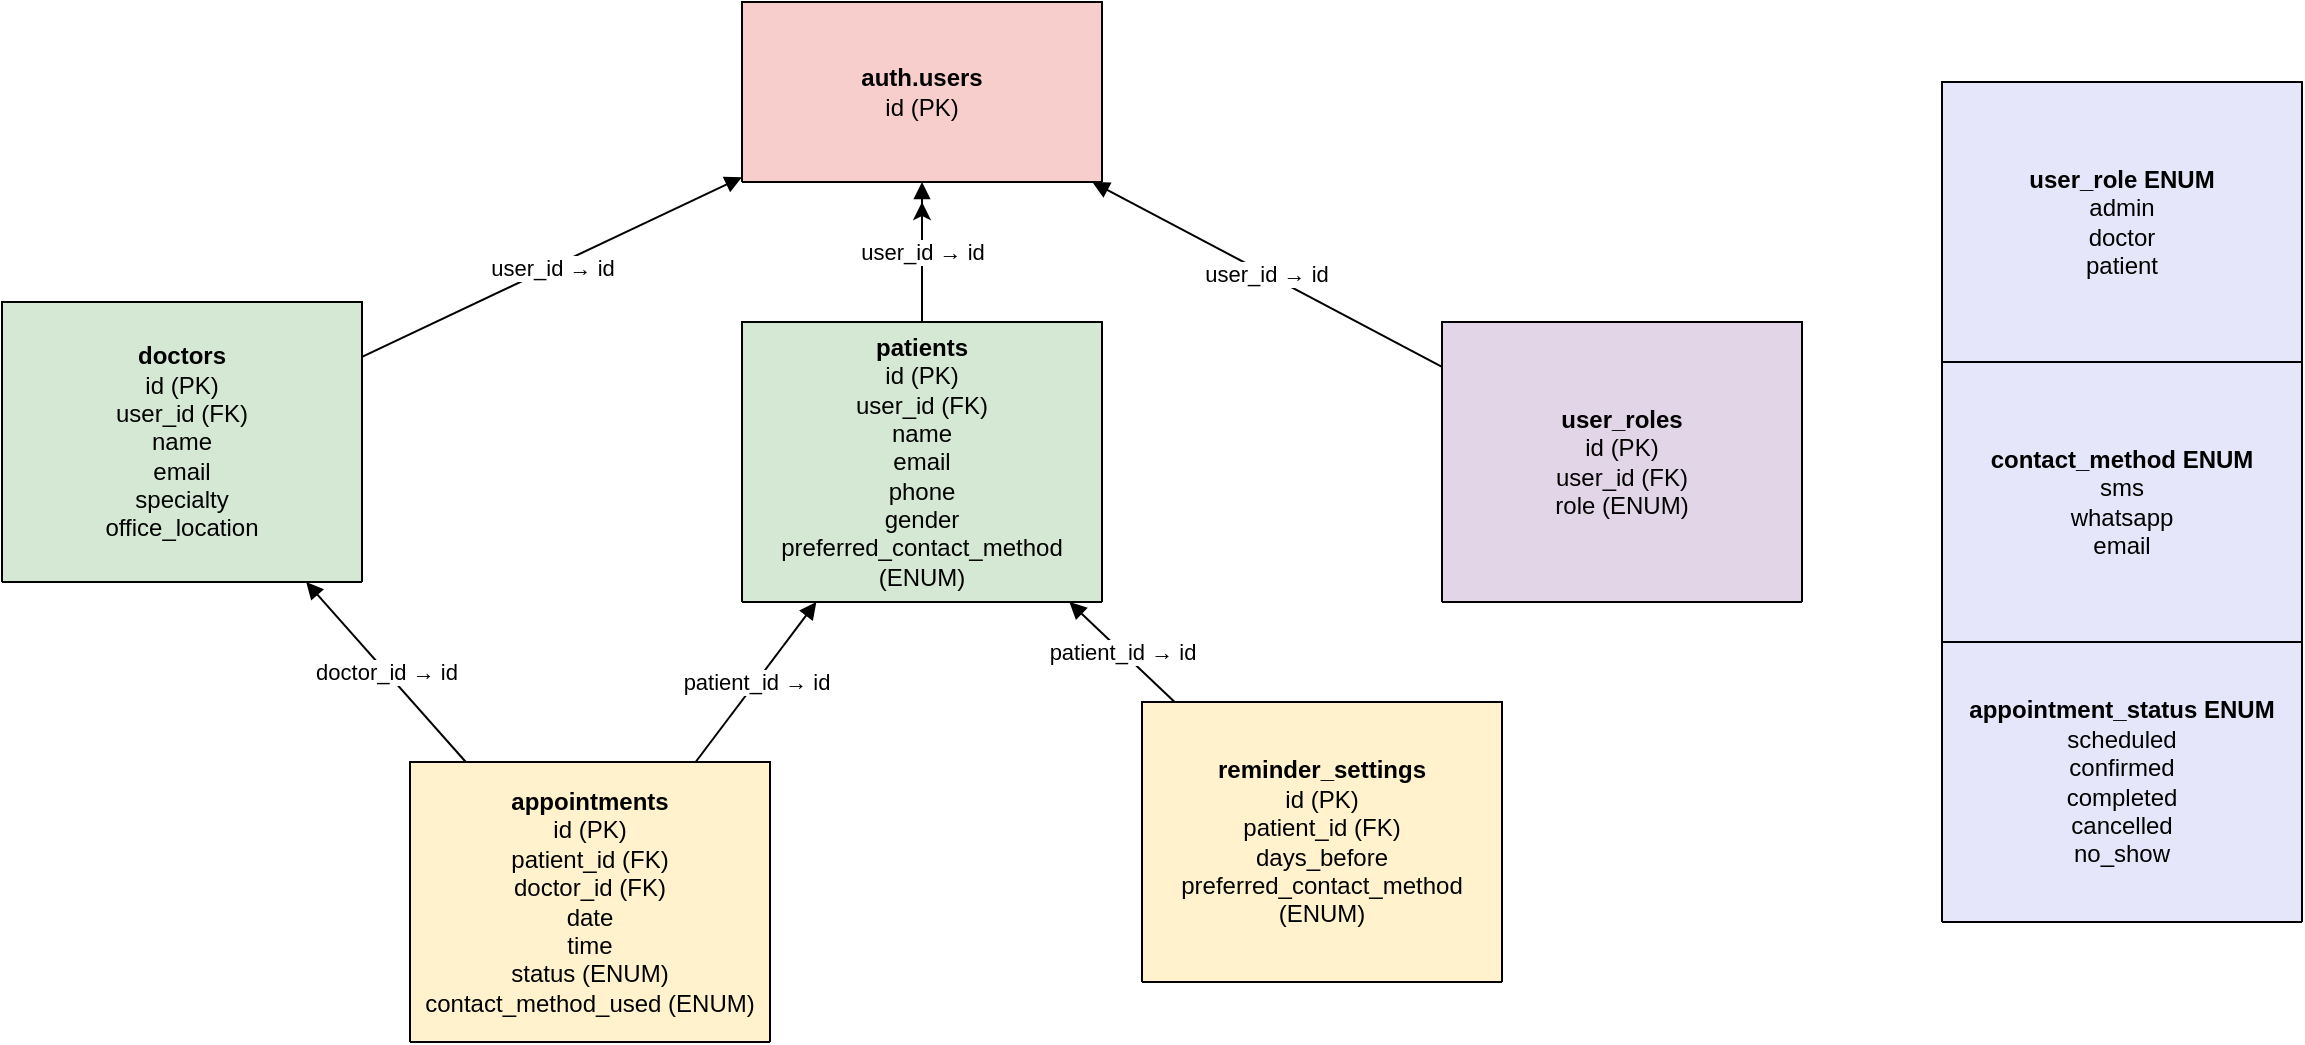 <mxfile version="26.2.14">
  <diagram name="Enhanced Schema Diagram" id="0">
    <mxGraphModel dx="872" dy="439" grid="1" gridSize="10" guides="1" tooltips="1" connect="1" arrows="1" fold="1" page="1" pageScale="1" pageWidth="827" pageHeight="1169" math="0" shadow="0">
      <root>
        <mxCell id="0" />
        <mxCell id="1" parent="0" />
        <mxCell id="3" value="&lt;b&gt;auth.users&lt;/b&gt;&lt;br/&gt;id (PK)" style="shape=swimlane;rounded=1;whiteSpace=wrap;html=1;fillColor=#f8cecc;startSize=90;" parent="1" vertex="1">
          <mxGeometry x="400" y="20" width="180" height="90" as="geometry" />
        </mxCell>
        <mxCell id="4" value="&lt;b&gt;doctors&lt;/b&gt;&lt;br/&gt;id (PK)&lt;br/&gt;user_id (FK)&lt;br/&gt;name&lt;br/&gt;email&lt;br/&gt;specialty&lt;br/&gt;office_location" style="shape=swimlane;rounded=1;whiteSpace=wrap;html=1;fillColor=#d5e8d4;startSize=140;" parent="1" vertex="1">
          <mxGeometry x="30" y="170" width="180" height="140" as="geometry" />
        </mxCell>
        <mxCell id="pB2esLWzhzDBHeI4sd2c-17" style="edgeStyle=orthogonalEdgeStyle;rounded=0;orthogonalLoop=1;jettySize=auto;html=1;" edge="1" parent="1" source="5">
          <mxGeometry relative="1" as="geometry">
            <mxPoint x="490" y="120" as="targetPoint" />
          </mxGeometry>
        </mxCell>
        <mxCell id="5" value="&lt;b&gt;patients&lt;/b&gt;&lt;br/&gt;id (PK)&lt;br/&gt;user_id (FK)&lt;br/&gt;name&lt;br/&gt;email&lt;br/&gt;phone&lt;br/&gt;gender&lt;br/&gt;preferred_contact_method (ENUM)" style="shape=swimlane;rounded=1;whiteSpace=wrap;html=1;fillColor=#d5e8d4;startSize=140;" parent="1" vertex="1">
          <mxGeometry x="400" y="180" width="180" height="140" as="geometry" />
        </mxCell>
        <mxCell id="6" value="&lt;b&gt;appointments&lt;/b&gt;&lt;br/&gt;id (PK)&lt;br/&gt;patient_id (FK)&lt;br/&gt;doctor_id (FK)&lt;br/&gt;date&lt;br/&gt;time&lt;br/&gt;status (ENUM)&lt;br/&gt;contact_method_used (ENUM)" style="shape=swimlane;rounded=1;whiteSpace=wrap;html=1;fillColor=#fff2cc;startSize=140;" parent="1" vertex="1">
          <mxGeometry x="234" y="400" width="180" height="140" as="geometry" />
        </mxCell>
        <mxCell id="7" value="&lt;b&gt;reminder_settings&lt;/b&gt;&lt;br/&gt;id (PK)&lt;br/&gt;patient_id (FK)&lt;br/&gt;days_before&lt;br/&gt;preferred_contact_method (ENUM)" style="shape=swimlane;rounded=1;whiteSpace=wrap;html=1;fillColor=#fff2cc;startSize=140;" parent="1" vertex="1">
          <mxGeometry x="600" y="370" width="180" height="140" as="geometry" />
        </mxCell>
        <mxCell id="8" value="&lt;b&gt;user_roles&lt;/b&gt;&lt;br/&gt;id (PK)&lt;br/&gt;user_id (FK)&lt;br/&gt;role (ENUM)" style="shape=swimlane;rounded=1;whiteSpace=wrap;html=1;fillColor=#e1d5e7;startSize=140;" parent="1" vertex="1">
          <mxGeometry x="750" y="180" width="180" height="140" as="geometry" />
        </mxCell>
        <mxCell id="9" value="user_id → id" style="endArrow=block;html=1;rounded=1;" parent="1" source="4" target="3" edge="1">
          <mxGeometry relative="1" as="geometry" />
        </mxCell>
        <mxCell id="10" value="user_id → id" style="endArrow=block;html=1;rounded=1;" parent="1" source="5" target="3" edge="1">
          <mxGeometry relative="1" as="geometry" />
        </mxCell>
        <mxCell id="11" value="patient_id → id" style="endArrow=block;html=1;rounded=1;" parent="1" source="6" target="5" edge="1">
          <mxGeometry relative="1" as="geometry" />
        </mxCell>
        <mxCell id="12" value="doctor_id → id" style="endArrow=block;html=1;rounded=1;" parent="1" source="6" target="4" edge="1">
          <mxGeometry relative="1" as="geometry" />
        </mxCell>
        <mxCell id="13" value="patient_id → id" style="endArrow=block;html=1;rounded=1;" parent="1" source="7" target="5" edge="1">
          <mxGeometry relative="1" as="geometry" />
        </mxCell>
        <mxCell id="14" value="user_id → id" style="endArrow=block;html=1;rounded=1;" parent="1" source="8" target="3" edge="1">
          <mxGeometry relative="1" as="geometry" />
        </mxCell>
        <mxCell id="15" value="&lt;b&gt;user_role ENUM&lt;/b&gt;&lt;br/&gt;admin&lt;br/&gt;doctor&lt;br/&gt;patient" style="shape=swimlane;rounded=1;whiteSpace=wrap;html=1;fillColor=#e6e6fa;startSize=140;" parent="1" vertex="1">
          <mxGeometry x="1000" y="60" width="180" height="140" as="geometry" />
        </mxCell>
        <mxCell id="16" value="&lt;b&gt;contact_method ENUM&lt;/b&gt;&lt;br/&gt;sms&lt;br/&gt;whatsapp&lt;br/&gt;email" style="shape=swimlane;rounded=1;whiteSpace=wrap;html=1;fillColor=#e6e6fa;startSize=140;" parent="1" vertex="1">
          <mxGeometry x="1000" y="200" width="180" height="140" as="geometry" />
        </mxCell>
        <mxCell id="17" value="&lt;b&gt;appointment_status ENUM&lt;/b&gt;&lt;br/&gt;scheduled&lt;br/&gt;confirmed&lt;br/&gt;completed&lt;br/&gt;cancelled&lt;br/&gt;no_show" style="shape=swimlane;rounded=1;whiteSpace=wrap;html=1;fillColor=#e6e6fa;startSize=140;" parent="1" vertex="1">
          <mxGeometry x="1000" y="340" width="180" height="140" as="geometry" />
        </mxCell>
      </root>
    </mxGraphModel>
  </diagram>
</mxfile>
